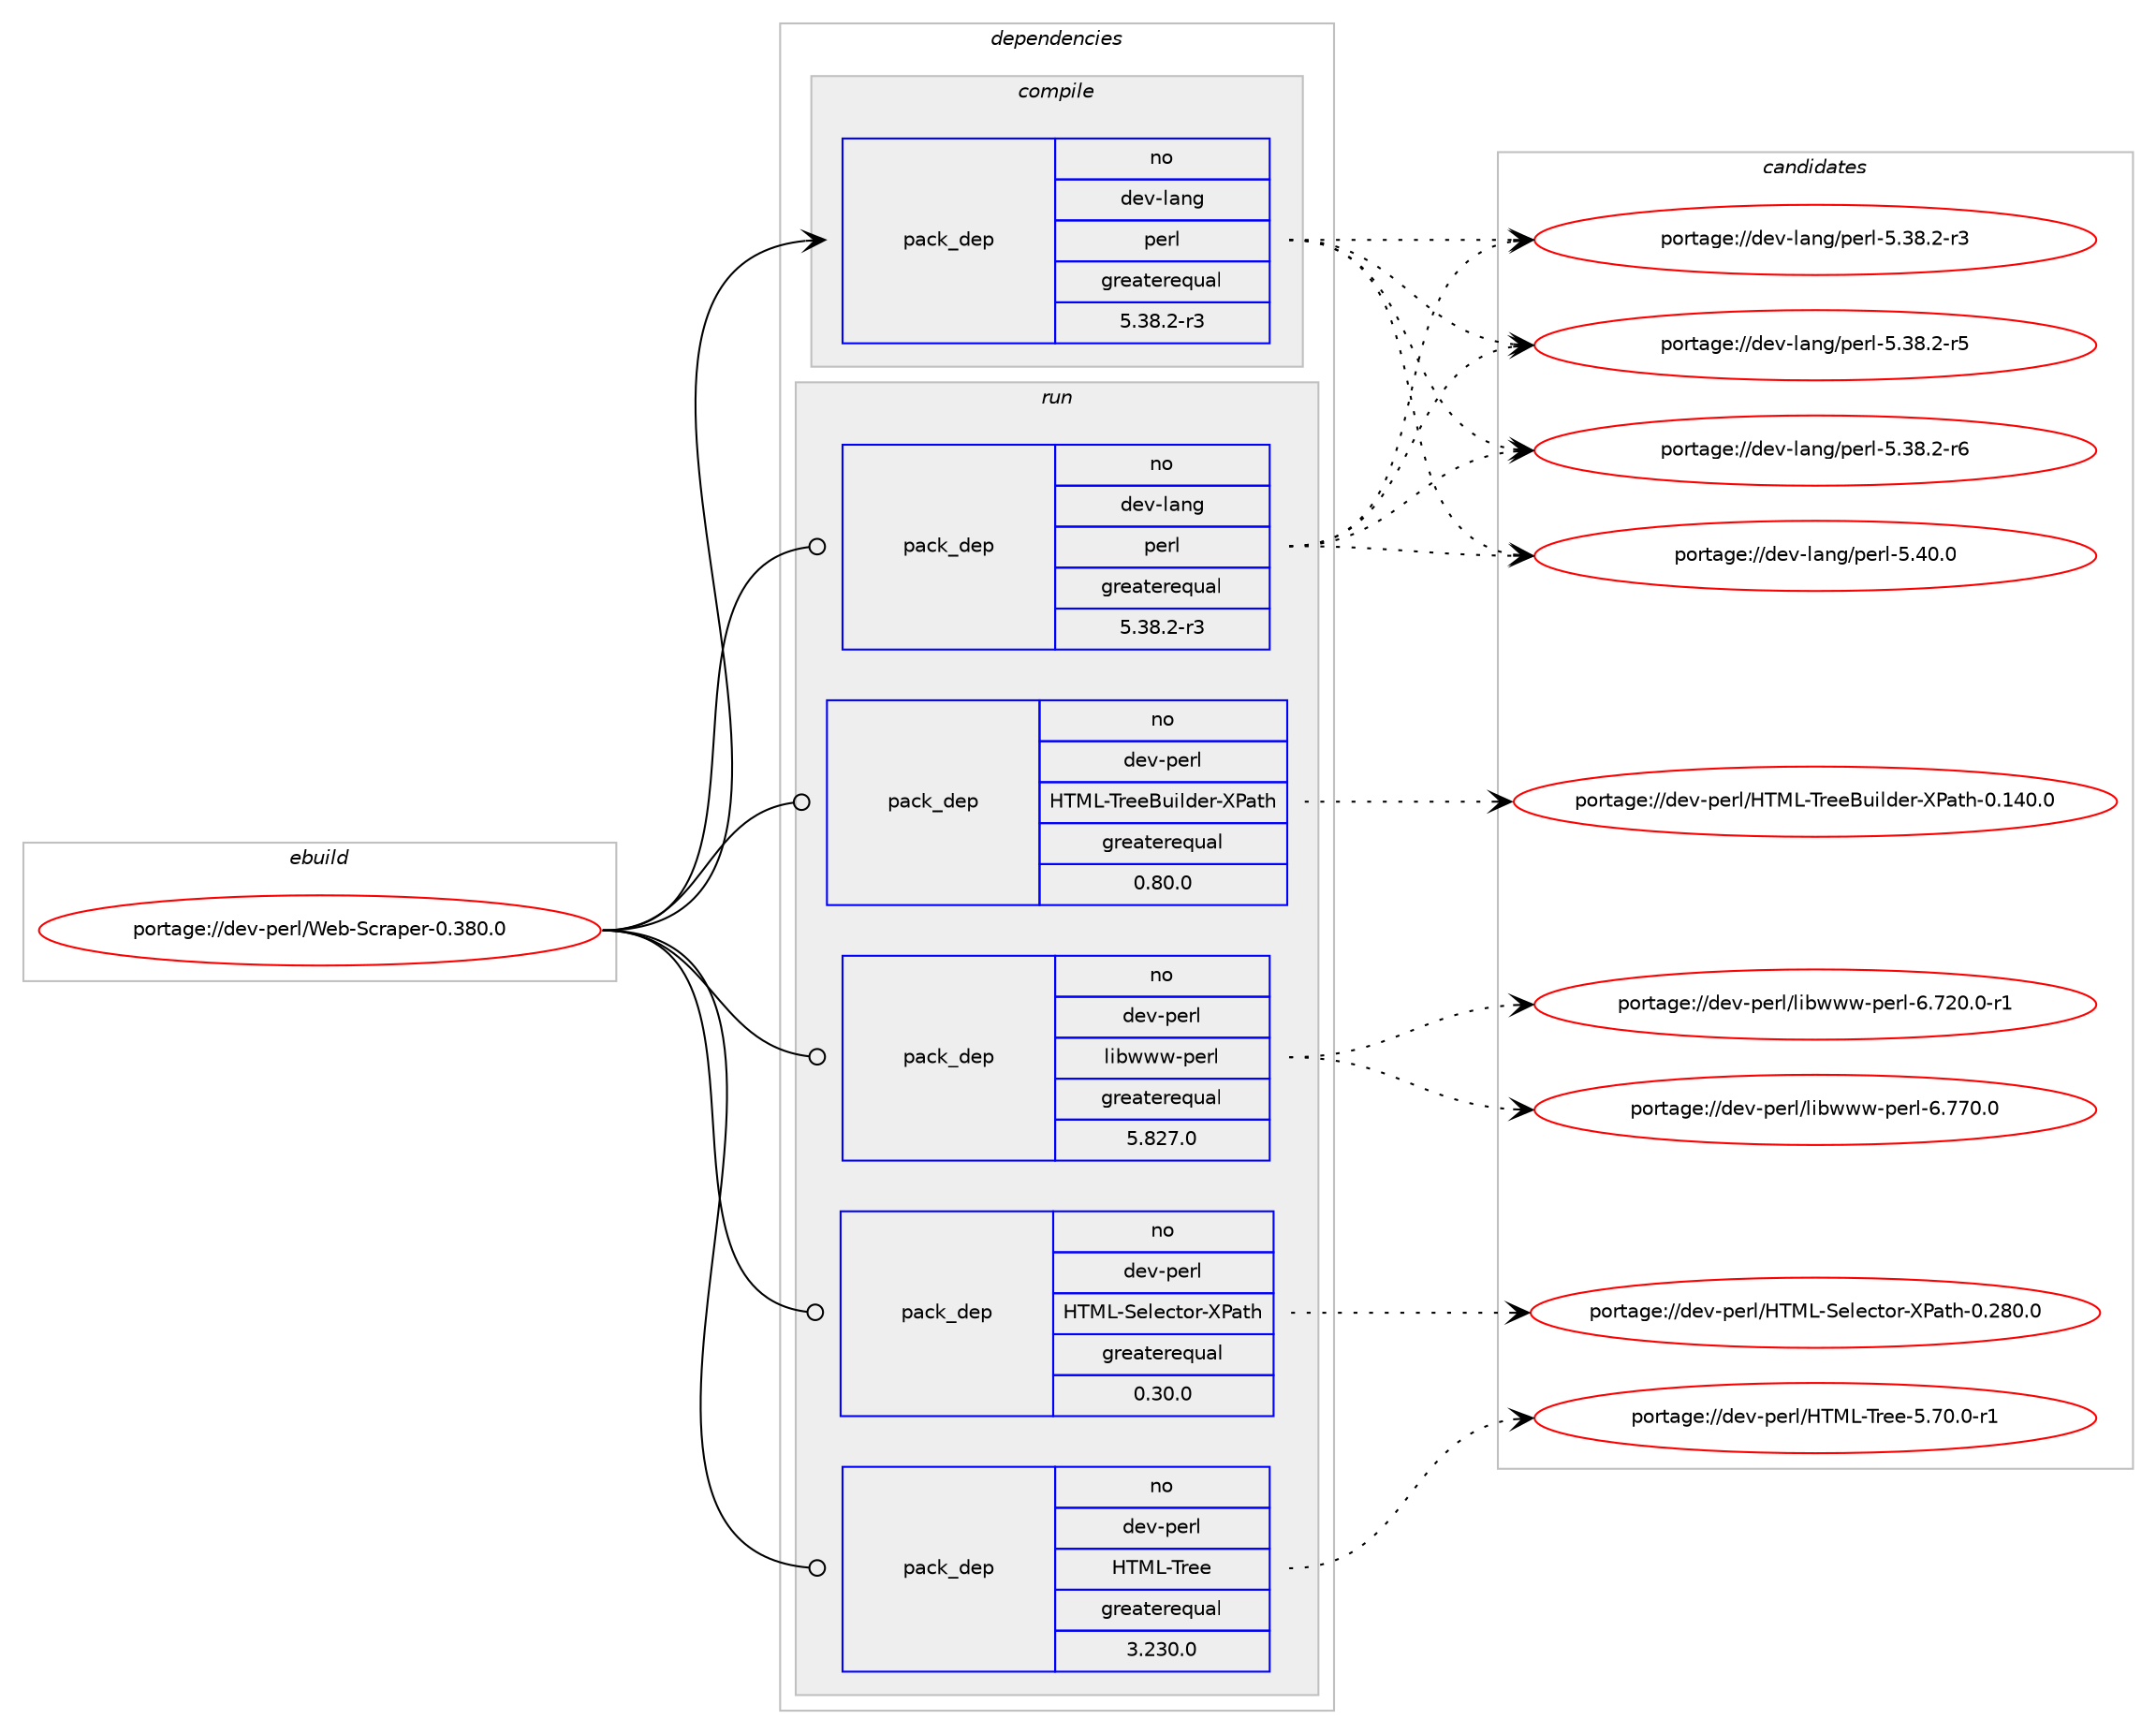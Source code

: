 digraph prolog {

# *************
# Graph options
# *************

newrank=true;
concentrate=true;
compound=true;
graph [rankdir=LR,fontname=Helvetica,fontsize=10,ranksep=1.5];#, ranksep=2.5, nodesep=0.2];
edge  [arrowhead=vee];
node  [fontname=Helvetica,fontsize=10];

# **********
# The ebuild
# **********

subgraph cluster_leftcol {
color=gray;
rank=same;
label=<<i>ebuild</i>>;
id [label="portage://dev-perl/Web-Scraper-0.380.0", color=red, width=4, href="../dev-perl/Web-Scraper-0.380.0.svg"];
}

# ****************
# The dependencies
# ****************

subgraph cluster_midcol {
color=gray;
label=<<i>dependencies</i>>;
subgraph cluster_compile {
fillcolor="#eeeeee";
style=filled;
label=<<i>compile</i>>;
subgraph pack39056 {
dependency69419 [label=<<TABLE BORDER="0" CELLBORDER="1" CELLSPACING="0" CELLPADDING="4" WIDTH="220"><TR><TD ROWSPAN="6" CELLPADDING="30">pack_dep</TD></TR><TR><TD WIDTH="110">no</TD></TR><TR><TD>dev-lang</TD></TR><TR><TD>perl</TD></TR><TR><TD>greaterequal</TD></TR><TR><TD>5.38.2-r3</TD></TR></TABLE>>, shape=none, color=blue];
}
id:e -> dependency69419:w [weight=20,style="solid",arrowhead="vee"];
}
subgraph cluster_compileandrun {
fillcolor="#eeeeee";
style=filled;
label=<<i>compile and run</i>>;
}
subgraph cluster_run {
fillcolor="#eeeeee";
style=filled;
label=<<i>run</i>>;
subgraph pack39057 {
dependency69420 [label=<<TABLE BORDER="0" CELLBORDER="1" CELLSPACING="0" CELLPADDING="4" WIDTH="220"><TR><TD ROWSPAN="6" CELLPADDING="30">pack_dep</TD></TR><TR><TD WIDTH="110">no</TD></TR><TR><TD>dev-lang</TD></TR><TR><TD>perl</TD></TR><TR><TD>greaterequal</TD></TR><TR><TD>5.38.2-r3</TD></TR></TABLE>>, shape=none, color=blue];
}
id:e -> dependency69420:w [weight=20,style="solid",arrowhead="odot"];
# *** BEGIN UNKNOWN DEPENDENCY TYPE (TODO) ***
# id -> package_dependency(portage://dev-perl/Web-Scraper-0.380.0,run,no,dev-lang,perl,none,[,,],any_same_slot,[])
# *** END UNKNOWN DEPENDENCY TYPE (TODO) ***

# *** BEGIN UNKNOWN DEPENDENCY TYPE (TODO) ***
# id -> package_dependency(portage://dev-perl/Web-Scraper-0.380.0,run,no,dev-perl,HTML-Parser,none,[,,],[],[])
# *** END UNKNOWN DEPENDENCY TYPE (TODO) ***

subgraph pack39058 {
dependency69421 [label=<<TABLE BORDER="0" CELLBORDER="1" CELLSPACING="0" CELLPADDING="4" WIDTH="220"><TR><TD ROWSPAN="6" CELLPADDING="30">pack_dep</TD></TR><TR><TD WIDTH="110">no</TD></TR><TR><TD>dev-perl</TD></TR><TR><TD>HTML-Selector-XPath</TD></TR><TR><TD>greaterequal</TD></TR><TR><TD>0.30.0</TD></TR></TABLE>>, shape=none, color=blue];
}
id:e -> dependency69421:w [weight=20,style="solid",arrowhead="odot"];
# *** BEGIN UNKNOWN DEPENDENCY TYPE (TODO) ***
# id -> package_dependency(portage://dev-perl/Web-Scraper-0.380.0,run,no,dev-perl,HTML-Tagset,none,[,,],[],[])
# *** END UNKNOWN DEPENDENCY TYPE (TODO) ***

subgraph pack39059 {
dependency69422 [label=<<TABLE BORDER="0" CELLBORDER="1" CELLSPACING="0" CELLPADDING="4" WIDTH="220"><TR><TD ROWSPAN="6" CELLPADDING="30">pack_dep</TD></TR><TR><TD WIDTH="110">no</TD></TR><TR><TD>dev-perl</TD></TR><TR><TD>HTML-Tree</TD></TR><TR><TD>greaterequal</TD></TR><TR><TD>3.230.0</TD></TR></TABLE>>, shape=none, color=blue];
}
id:e -> dependency69422:w [weight=20,style="solid",arrowhead="odot"];
subgraph pack39060 {
dependency69423 [label=<<TABLE BORDER="0" CELLBORDER="1" CELLSPACING="0" CELLPADDING="4" WIDTH="220"><TR><TD ROWSPAN="6" CELLPADDING="30">pack_dep</TD></TR><TR><TD WIDTH="110">no</TD></TR><TR><TD>dev-perl</TD></TR><TR><TD>HTML-TreeBuilder-XPath</TD></TR><TR><TD>greaterequal</TD></TR><TR><TD>0.80.0</TD></TR></TABLE>>, shape=none, color=blue];
}
id:e -> dependency69423:w [weight=20,style="solid",arrowhead="odot"];
# *** BEGIN UNKNOWN DEPENDENCY TYPE (TODO) ***
# id -> package_dependency(portage://dev-perl/Web-Scraper-0.380.0,run,no,dev-perl,UNIVERSAL-require,none,[,,],[],[])
# *** END UNKNOWN DEPENDENCY TYPE (TODO) ***

# *** BEGIN UNKNOWN DEPENDENCY TYPE (TODO) ***
# id -> package_dependency(portage://dev-perl/Web-Scraper-0.380.0,run,no,dev-perl,URI,none,[,,],[],[])
# *** END UNKNOWN DEPENDENCY TYPE (TODO) ***

# *** BEGIN UNKNOWN DEPENDENCY TYPE (TODO) ***
# id -> package_dependency(portage://dev-perl/Web-Scraper-0.380.0,run,no,dev-perl,XML-XPathEngine,none,[,,],[],[])
# *** END UNKNOWN DEPENDENCY TYPE (TODO) ***

# *** BEGIN UNKNOWN DEPENDENCY TYPE (TODO) ***
# id -> package_dependency(portage://dev-perl/Web-Scraper-0.380.0,run,no,dev-perl,YAML,none,[,,],[],[])
# *** END UNKNOWN DEPENDENCY TYPE (TODO) ***

subgraph pack39061 {
dependency69424 [label=<<TABLE BORDER="0" CELLBORDER="1" CELLSPACING="0" CELLPADDING="4" WIDTH="220"><TR><TD ROWSPAN="6" CELLPADDING="30">pack_dep</TD></TR><TR><TD WIDTH="110">no</TD></TR><TR><TD>dev-perl</TD></TR><TR><TD>libwww-perl</TD></TR><TR><TD>greaterequal</TD></TR><TR><TD>5.827.0</TD></TR></TABLE>>, shape=none, color=blue];
}
id:e -> dependency69424:w [weight=20,style="solid",arrowhead="odot"];
# *** BEGIN UNKNOWN DEPENDENCY TYPE (TODO) ***
# id -> package_dependency(portage://dev-perl/Web-Scraper-0.380.0,run,no,virtual,perl-Scalar-List-Utils,none,[,,],[],[])
# *** END UNKNOWN DEPENDENCY TYPE (TODO) ***

}
}

# **************
# The candidates
# **************

subgraph cluster_choices {
rank=same;
color=gray;
label=<<i>candidates</i>>;

subgraph choice39056 {
color=black;
nodesep=1;
choice100101118451089711010347112101114108455346515646504511451 [label="portage://dev-lang/perl-5.38.2-r3", color=red, width=4,href="../dev-lang/perl-5.38.2-r3.svg"];
choice100101118451089711010347112101114108455346515646504511453 [label="portage://dev-lang/perl-5.38.2-r5", color=red, width=4,href="../dev-lang/perl-5.38.2-r5.svg"];
choice100101118451089711010347112101114108455346515646504511454 [label="portage://dev-lang/perl-5.38.2-r6", color=red, width=4,href="../dev-lang/perl-5.38.2-r6.svg"];
choice10010111845108971101034711210111410845534652484648 [label="portage://dev-lang/perl-5.40.0", color=red, width=4,href="../dev-lang/perl-5.40.0.svg"];
dependency69419:e -> choice100101118451089711010347112101114108455346515646504511451:w [style=dotted,weight="100"];
dependency69419:e -> choice100101118451089711010347112101114108455346515646504511453:w [style=dotted,weight="100"];
dependency69419:e -> choice100101118451089711010347112101114108455346515646504511454:w [style=dotted,weight="100"];
dependency69419:e -> choice10010111845108971101034711210111410845534652484648:w [style=dotted,weight="100"];
}
subgraph choice39057 {
color=black;
nodesep=1;
choice100101118451089711010347112101114108455346515646504511451 [label="portage://dev-lang/perl-5.38.2-r3", color=red, width=4,href="../dev-lang/perl-5.38.2-r3.svg"];
choice100101118451089711010347112101114108455346515646504511453 [label="portage://dev-lang/perl-5.38.2-r5", color=red, width=4,href="../dev-lang/perl-5.38.2-r5.svg"];
choice100101118451089711010347112101114108455346515646504511454 [label="portage://dev-lang/perl-5.38.2-r6", color=red, width=4,href="../dev-lang/perl-5.38.2-r6.svg"];
choice10010111845108971101034711210111410845534652484648 [label="portage://dev-lang/perl-5.40.0", color=red, width=4,href="../dev-lang/perl-5.40.0.svg"];
dependency69420:e -> choice100101118451089711010347112101114108455346515646504511451:w [style=dotted,weight="100"];
dependency69420:e -> choice100101118451089711010347112101114108455346515646504511453:w [style=dotted,weight="100"];
dependency69420:e -> choice100101118451089711010347112101114108455346515646504511454:w [style=dotted,weight="100"];
dependency69420:e -> choice10010111845108971101034711210111410845534652484648:w [style=dotted,weight="100"];
}
subgraph choice39058 {
color=black;
nodesep=1;
choice100101118451121011141084772847776458310110810199116111114458880971161044548465056484648 [label="portage://dev-perl/HTML-Selector-XPath-0.280.0", color=red, width=4,href="../dev-perl/HTML-Selector-XPath-0.280.0.svg"];
dependency69421:e -> choice100101118451121011141084772847776458310110810199116111114458880971161044548465056484648:w [style=dotted,weight="100"];
}
subgraph choice39059 {
color=black;
nodesep=1;
choice1001011184511210111410847728477764584114101101455346554846484511449 [label="portage://dev-perl/HTML-Tree-5.70.0-r1", color=red, width=4,href="../dev-perl/HTML-Tree-5.70.0-r1.svg"];
dependency69422:e -> choice1001011184511210111410847728477764584114101101455346554846484511449:w [style=dotted,weight="100"];
}
subgraph choice39060 {
color=black;
nodesep=1;
choice100101118451121011141084772847776458411410110166117105108100101114458880971161044548464952484648 [label="portage://dev-perl/HTML-TreeBuilder-XPath-0.140.0", color=red, width=4,href="../dev-perl/HTML-TreeBuilder-XPath-0.140.0.svg"];
dependency69423:e -> choice100101118451121011141084772847776458411410110166117105108100101114458880971161044548464952484648:w [style=dotted,weight="100"];
}
subgraph choice39061 {
color=black;
nodesep=1;
choice1001011184511210111410847108105981191191194511210111410845544655504846484511449 [label="portage://dev-perl/libwww-perl-6.720.0-r1", color=red, width=4,href="../dev-perl/libwww-perl-6.720.0-r1.svg"];
choice100101118451121011141084710810598119119119451121011141084554465555484648 [label="portage://dev-perl/libwww-perl-6.770.0", color=red, width=4,href="../dev-perl/libwww-perl-6.770.0.svg"];
dependency69424:e -> choice1001011184511210111410847108105981191191194511210111410845544655504846484511449:w [style=dotted,weight="100"];
dependency69424:e -> choice100101118451121011141084710810598119119119451121011141084554465555484648:w [style=dotted,weight="100"];
}
}

}
